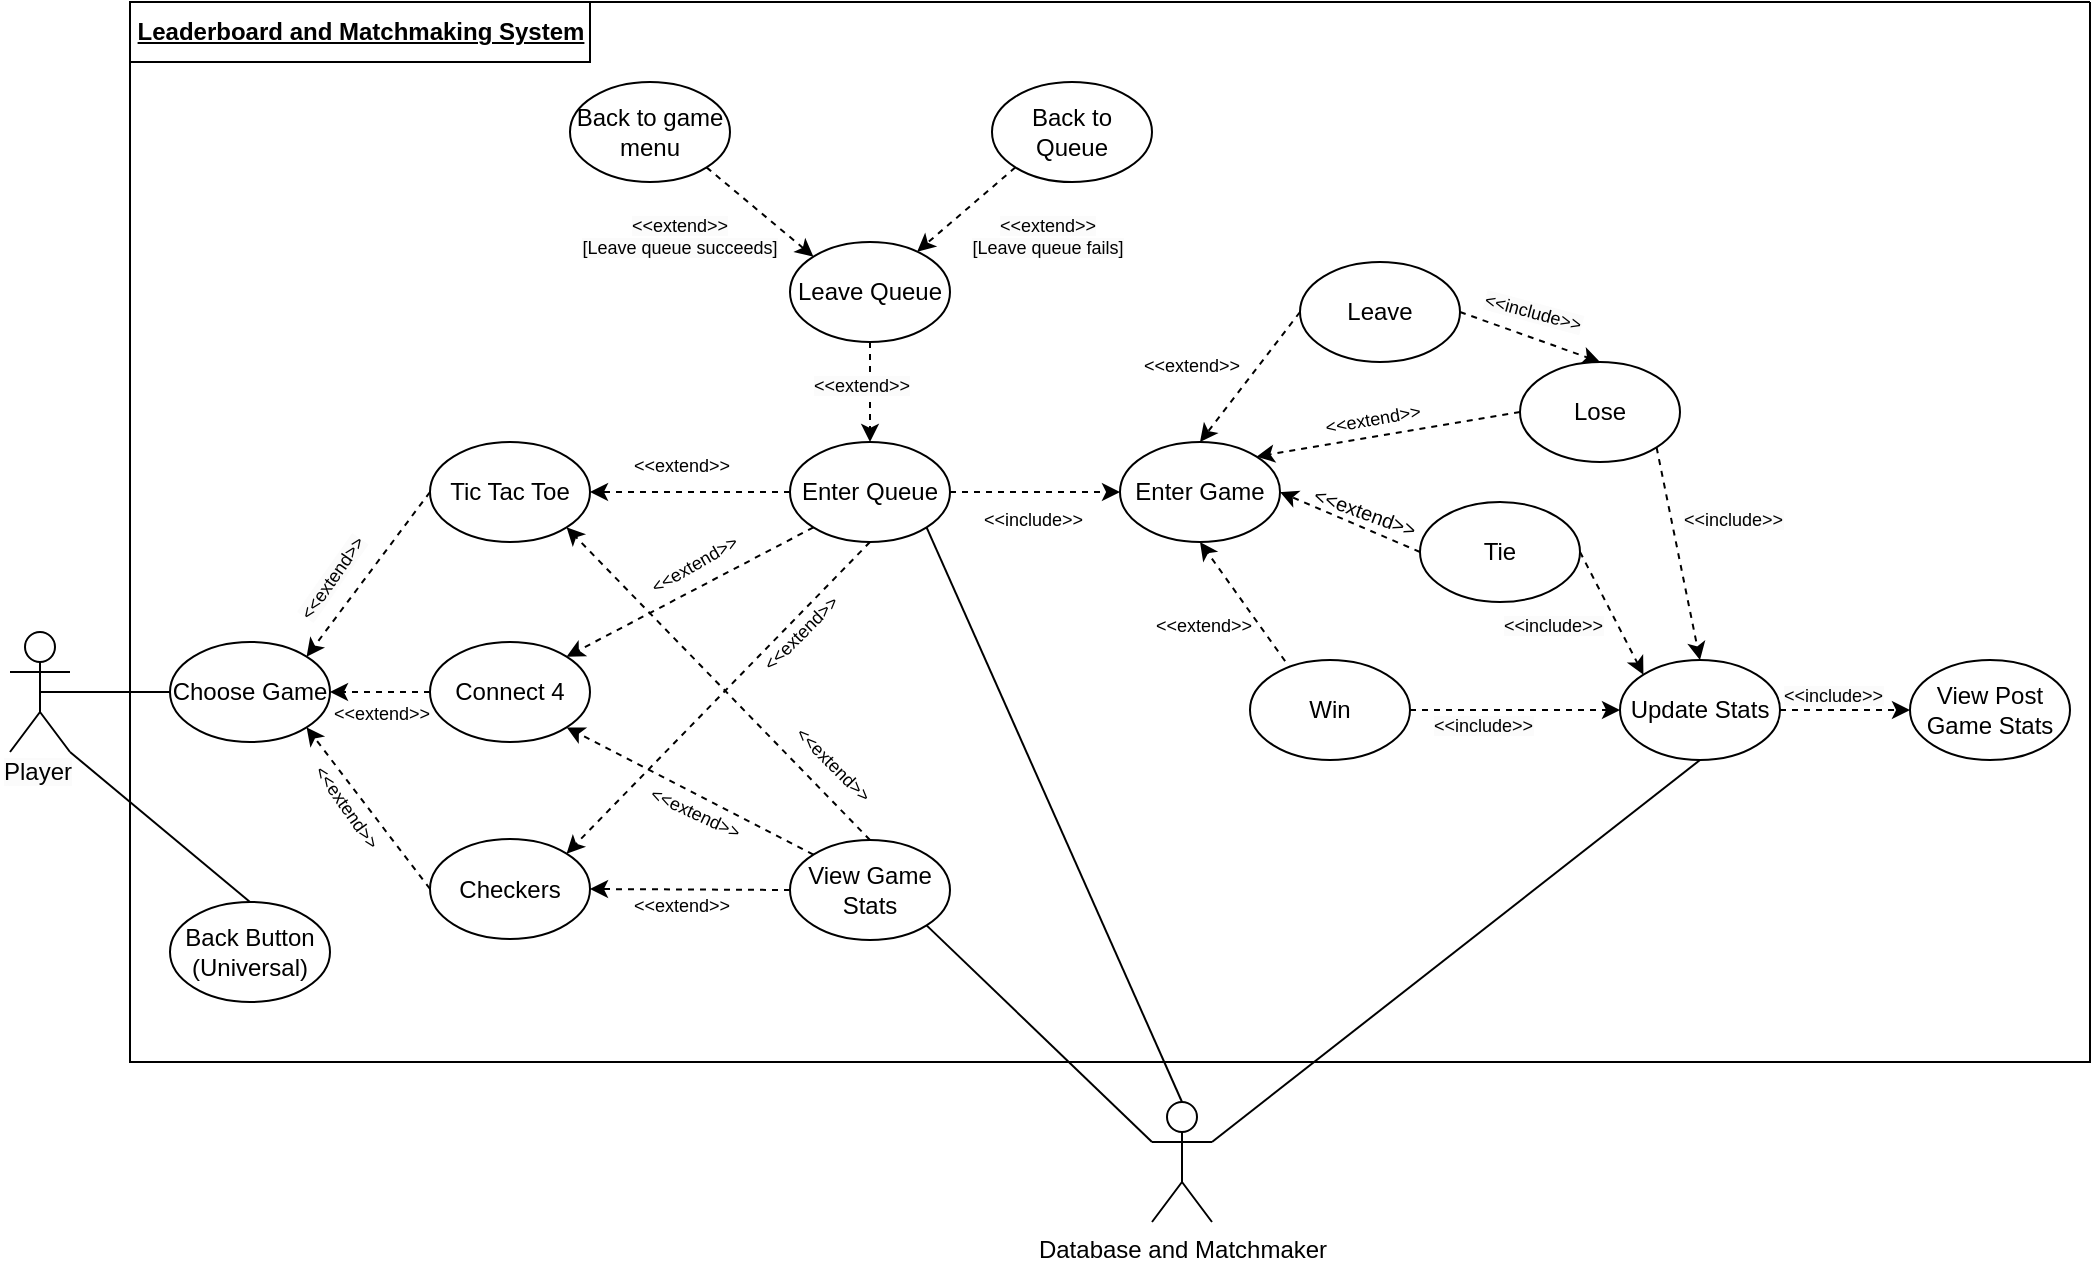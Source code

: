 <mxfile version="26.0.10">
  <diagram name="Page-1" id="ItNDwaIW9Iqw4yhohN9x">
    <mxGraphModel dx="1143" dy="632" grid="1" gridSize="10" guides="1" tooltips="1" connect="1" arrows="1" fold="1" page="1" pageScale="1" pageWidth="1169" pageHeight="827" math="0" shadow="0">
      <root>
        <mxCell id="0" />
        <mxCell id="1" parent="0" />
        <mxCell id="7UJeepGuIPIi78HgQo_c-58" style="edgeStyle=none;rounded=0;orthogonalLoop=1;jettySize=auto;html=1;entryX=0.5;entryY=0;entryDx=0;entryDy=0;endArrow=none;startFill=0;exitX=1;exitY=1;exitDx=0;exitDy=0;exitPerimeter=0;" edge="1" parent="1" source="7UJeepGuIPIi78HgQo_c-1" target="7UJeepGuIPIi78HgQo_c-11">
          <mxGeometry relative="1" as="geometry">
            <mxPoint x="66" y="430" as="sourcePoint" />
          </mxGeometry>
        </mxCell>
        <mxCell id="7UJeepGuIPIi78HgQo_c-59" style="edgeStyle=none;rounded=0;orthogonalLoop=1;jettySize=auto;html=1;exitX=0.5;exitY=0.5;exitDx=0;exitDy=0;exitPerimeter=0;entryX=0;entryY=0.5;entryDx=0;entryDy=0;endArrow=none;startFill=0;" edge="1" parent="1" source="7UJeepGuIPIi78HgQo_c-1" target="7UJeepGuIPIi78HgQo_c-2">
          <mxGeometry relative="1" as="geometry" />
        </mxCell>
        <mxCell id="7UJeepGuIPIi78HgQo_c-1" value="" style="shape=umlActor;verticalLabelPosition=bottom;verticalAlign=top;html=1;outlineConnect=0;" vertex="1" parent="1">
          <mxGeometry x="30" y="375" width="30" height="60" as="geometry" />
        </mxCell>
        <mxCell id="7UJeepGuIPIi78HgQo_c-60" style="edgeStyle=none;rounded=0;orthogonalLoop=1;jettySize=auto;html=1;exitX=0;exitY=0.5;exitDx=0;exitDy=0;entryX=1;entryY=0.5;entryDx=0;entryDy=0;dashed=1;" edge="1" parent="1" source="7UJeepGuIPIi78HgQo_c-8" target="7UJeepGuIPIi78HgQo_c-2">
          <mxGeometry relative="1" as="geometry" />
        </mxCell>
        <mxCell id="7UJeepGuIPIi78HgQo_c-61" style="edgeStyle=none;rounded=0;orthogonalLoop=1;jettySize=auto;html=1;exitX=0;exitY=0.5;exitDx=0;exitDy=0;entryX=1;entryY=0;entryDx=0;entryDy=0;dashed=1;" edge="1" parent="1" source="7UJeepGuIPIi78HgQo_c-7" target="7UJeepGuIPIi78HgQo_c-2">
          <mxGeometry relative="1" as="geometry" />
        </mxCell>
        <mxCell id="7UJeepGuIPIi78HgQo_c-62" style="edgeStyle=none;rounded=0;orthogonalLoop=1;jettySize=auto;html=1;exitX=0;exitY=0.5;exitDx=0;exitDy=0;entryX=1;entryY=1;entryDx=0;entryDy=0;dashed=1;" edge="1" parent="1" source="7UJeepGuIPIi78HgQo_c-9" target="7UJeepGuIPIi78HgQo_c-2">
          <mxGeometry relative="1" as="geometry" />
        </mxCell>
        <mxCell id="7UJeepGuIPIi78HgQo_c-2" value="Choose Game" style="ellipse;whiteSpace=wrap;html=1;" vertex="1" parent="1">
          <mxGeometry x="110" y="380" width="80" height="50" as="geometry" />
        </mxCell>
        <mxCell id="7UJeepGuIPIi78HgQo_c-48" style="edgeStyle=none;rounded=0;orthogonalLoop=1;jettySize=auto;html=1;exitX=0.5;exitY=0;exitDx=0;exitDy=0;entryX=1;entryY=1;entryDx=0;entryDy=0;dashed=1;" edge="1" parent="1" source="7UJeepGuIPIi78HgQo_c-12" target="7UJeepGuIPIi78HgQo_c-7">
          <mxGeometry relative="1" as="geometry" />
        </mxCell>
        <mxCell id="7UJeepGuIPIi78HgQo_c-49" style="edgeStyle=none;rounded=0;orthogonalLoop=1;jettySize=auto;html=1;exitX=0;exitY=0.5;exitDx=0;exitDy=0;entryX=1;entryY=0.5;entryDx=0;entryDy=0;dashed=1;" edge="1" parent="1" source="7UJeepGuIPIi78HgQo_c-10" target="7UJeepGuIPIi78HgQo_c-7">
          <mxGeometry relative="1" as="geometry" />
        </mxCell>
        <mxCell id="7UJeepGuIPIi78HgQo_c-7" value="Tic Tac Toe" style="ellipse;whiteSpace=wrap;html=1;" vertex="1" parent="1">
          <mxGeometry x="240" y="280" width="80" height="50" as="geometry" />
        </mxCell>
        <mxCell id="7UJeepGuIPIi78HgQo_c-47" style="edgeStyle=none;rounded=0;orthogonalLoop=1;jettySize=auto;html=1;exitX=0;exitY=0;exitDx=0;exitDy=0;entryX=1;entryY=1;entryDx=0;entryDy=0;dashed=1;" edge="1" parent="1" source="7UJeepGuIPIi78HgQo_c-12" target="7UJeepGuIPIi78HgQo_c-8">
          <mxGeometry relative="1" as="geometry">
            <mxPoint x="420" y="480" as="sourcePoint" />
          </mxGeometry>
        </mxCell>
        <mxCell id="7UJeepGuIPIi78HgQo_c-50" style="edgeStyle=none;rounded=0;orthogonalLoop=1;jettySize=auto;html=1;exitX=0;exitY=1;exitDx=0;exitDy=0;dashed=1;entryX=1;entryY=0;entryDx=0;entryDy=0;" edge="1" parent="1" source="7UJeepGuIPIi78HgQo_c-10" target="7UJeepGuIPIi78HgQo_c-8">
          <mxGeometry relative="1" as="geometry">
            <mxPoint x="320" y="405" as="targetPoint" />
          </mxGeometry>
        </mxCell>
        <mxCell id="7UJeepGuIPIi78HgQo_c-8" value="Connect 4" style="ellipse;whiteSpace=wrap;html=1;" vertex="1" parent="1">
          <mxGeometry x="240" y="380" width="80" height="50" as="geometry" />
        </mxCell>
        <mxCell id="7UJeepGuIPIi78HgQo_c-46" style="edgeStyle=none;rounded=0;orthogonalLoop=1;jettySize=auto;html=1;exitX=0;exitY=0.5;exitDx=0;exitDy=0;entryX=1;entryY=0.5;entryDx=0;entryDy=0;dashed=1;labelBackgroundColor=default;" edge="1" parent="1" source="7UJeepGuIPIi78HgQo_c-12" target="7UJeepGuIPIi78HgQo_c-9">
          <mxGeometry relative="1" as="geometry" />
        </mxCell>
        <mxCell id="7UJeepGuIPIi78HgQo_c-51" style="edgeStyle=none;rounded=0;orthogonalLoop=1;jettySize=auto;html=1;exitX=0.5;exitY=1;exitDx=0;exitDy=0;entryX=1;entryY=0;entryDx=0;entryDy=0;dashed=1;" edge="1" parent="1" source="7UJeepGuIPIi78HgQo_c-10" target="7UJeepGuIPIi78HgQo_c-9">
          <mxGeometry relative="1" as="geometry" />
        </mxCell>
        <mxCell id="7UJeepGuIPIi78HgQo_c-9" value="Checkers" style="ellipse;whiteSpace=wrap;html=1;" vertex="1" parent="1">
          <mxGeometry x="240" y="478.5" width="80" height="50" as="geometry" />
        </mxCell>
        <mxCell id="7UJeepGuIPIi78HgQo_c-52" style="edgeStyle=none;rounded=0;orthogonalLoop=1;jettySize=auto;html=1;exitX=1;exitY=0.5;exitDx=0;exitDy=0;entryX=0;entryY=0.5;entryDx=0;entryDy=0;dashed=1;" edge="1" parent="1" source="7UJeepGuIPIi78HgQo_c-10" target="7UJeepGuIPIi78HgQo_c-20">
          <mxGeometry relative="1" as="geometry" />
        </mxCell>
        <mxCell id="7UJeepGuIPIi78HgQo_c-53" style="edgeStyle=none;rounded=0;orthogonalLoop=1;jettySize=auto;html=1;exitX=0.5;exitY=1;exitDx=0;exitDy=0;entryX=0.5;entryY=0;entryDx=0;entryDy=0;dashed=1;" edge="1" parent="1" source="7UJeepGuIPIi78HgQo_c-14" target="7UJeepGuIPIi78HgQo_c-10">
          <mxGeometry relative="1" as="geometry" />
        </mxCell>
        <mxCell id="7UJeepGuIPIi78HgQo_c-10" value="Enter Queue" style="ellipse;whiteSpace=wrap;html=1;" vertex="1" parent="1">
          <mxGeometry x="420" y="280" width="80" height="50" as="geometry" />
        </mxCell>
        <mxCell id="7UJeepGuIPIi78HgQo_c-12" value="View Game Stats" style="ellipse;whiteSpace=wrap;html=1;" vertex="1" parent="1">
          <mxGeometry x="420" y="479" width="80" height="50" as="geometry" />
        </mxCell>
        <mxCell id="7UJeepGuIPIi78HgQo_c-13" style="edgeStyle=orthogonalEdgeStyle;rounded=0;orthogonalLoop=1;jettySize=auto;html=1;exitX=0.5;exitY=1;exitDx=0;exitDy=0;" edge="1" parent="1" source="7UJeepGuIPIi78HgQo_c-10" target="7UJeepGuIPIi78HgQo_c-10">
          <mxGeometry relative="1" as="geometry" />
        </mxCell>
        <mxCell id="7UJeepGuIPIi78HgQo_c-54" style="edgeStyle=none;rounded=0;orthogonalLoop=1;jettySize=auto;html=1;exitX=1;exitY=1;exitDx=0;exitDy=0;entryX=0;entryY=0;entryDx=0;entryDy=0;dashed=1;" edge="1" parent="1" source="7UJeepGuIPIi78HgQo_c-17" target="7UJeepGuIPIi78HgQo_c-14">
          <mxGeometry relative="1" as="geometry">
            <mxPoint x="340" y="160" as="sourcePoint" />
          </mxGeometry>
        </mxCell>
        <mxCell id="7UJeepGuIPIi78HgQo_c-55" style="edgeStyle=none;rounded=0;orthogonalLoop=1;jettySize=auto;html=1;exitX=0;exitY=1;exitDx=0;exitDy=0;dashed=1;" edge="1" parent="1" source="7UJeepGuIPIi78HgQo_c-18" target="7UJeepGuIPIi78HgQo_c-14">
          <mxGeometry relative="1" as="geometry">
            <mxPoint x="570" y="160" as="sourcePoint" />
          </mxGeometry>
        </mxCell>
        <mxCell id="7UJeepGuIPIi78HgQo_c-14" value="Leave Queue" style="ellipse;whiteSpace=wrap;html=1;" vertex="1" parent="1">
          <mxGeometry x="420" y="180" width="80" height="50" as="geometry" />
        </mxCell>
        <mxCell id="7UJeepGuIPIi78HgQo_c-17" value="Back to game menu" style="ellipse;whiteSpace=wrap;html=1;" vertex="1" parent="1">
          <mxGeometry x="310" y="100" width="80" height="50" as="geometry" />
        </mxCell>
        <mxCell id="7UJeepGuIPIi78HgQo_c-18" value="Back to Queue" style="ellipse;whiteSpace=wrap;html=1;" vertex="1" parent="1">
          <mxGeometry x="521" y="100" width="80" height="50" as="geometry" />
        </mxCell>
        <mxCell id="7UJeepGuIPIi78HgQo_c-45" style="edgeStyle=none;rounded=0;orthogonalLoop=1;jettySize=auto;html=1;exitX=1;exitY=0.5;exitDx=0;exitDy=0;entryX=0.5;entryY=0;entryDx=0;entryDy=0;dashed=1;" edge="1" parent="1" source="7UJeepGuIPIi78HgQo_c-19" target="7UJeepGuIPIi78HgQo_c-25">
          <mxGeometry relative="1" as="geometry" />
        </mxCell>
        <mxCell id="7UJeepGuIPIi78HgQo_c-19" value="Leave" style="ellipse;whiteSpace=wrap;html=1;" vertex="1" parent="1">
          <mxGeometry x="675" y="190" width="80" height="50" as="geometry" />
        </mxCell>
        <mxCell id="7UJeepGuIPIi78HgQo_c-41" style="edgeStyle=none;rounded=0;orthogonalLoop=1;jettySize=auto;html=1;exitX=0;exitY=0.5;exitDx=0;exitDy=0;entryX=0.5;entryY=0;entryDx=0;entryDy=0;dashed=1;" edge="1" parent="1" source="7UJeepGuIPIi78HgQo_c-19" target="7UJeepGuIPIi78HgQo_c-20">
          <mxGeometry relative="1" as="geometry" />
        </mxCell>
        <mxCell id="7UJeepGuIPIi78HgQo_c-43" style="edgeStyle=none;rounded=0;orthogonalLoop=1;jettySize=auto;html=1;exitX=0;exitY=0.5;exitDx=0;exitDy=0;entryX=1;entryY=0.5;entryDx=0;entryDy=0;dashed=1;" edge="1" parent="1" source="7UJeepGuIPIi78HgQo_c-24" target="7UJeepGuIPIi78HgQo_c-20">
          <mxGeometry relative="1" as="geometry" />
        </mxCell>
        <mxCell id="7UJeepGuIPIi78HgQo_c-44" style="edgeStyle=none;rounded=0;orthogonalLoop=1;jettySize=auto;html=1;exitX=0;exitY=0.5;exitDx=0;exitDy=0;entryX=0.5;entryY=1;entryDx=0;entryDy=0;dashed=1;" edge="1" parent="1" target="7UJeepGuIPIi78HgQo_c-20">
          <mxGeometry relative="1" as="geometry">
            <mxPoint x="685" y="414" as="sourcePoint" />
          </mxGeometry>
        </mxCell>
        <mxCell id="7UJeepGuIPIi78HgQo_c-90" style="edgeStyle=none;rounded=0;orthogonalLoop=1;jettySize=auto;html=1;exitX=0;exitY=0.5;exitDx=0;exitDy=0;entryX=1;entryY=0;entryDx=0;entryDy=0;dashed=1;" edge="1" parent="1" source="7UJeepGuIPIi78HgQo_c-25" target="7UJeepGuIPIi78HgQo_c-20">
          <mxGeometry relative="1" as="geometry" />
        </mxCell>
        <mxCell id="7UJeepGuIPIi78HgQo_c-20" value="Enter Game" style="ellipse;whiteSpace=wrap;html=1;" vertex="1" parent="1">
          <mxGeometry x="585" y="280" width="80" height="50" as="geometry" />
        </mxCell>
        <mxCell id="7UJeepGuIPIi78HgQo_c-34" style="rounded=0;orthogonalLoop=1;jettySize=auto;html=1;exitX=1;exitY=0.5;exitDx=0;exitDy=0;entryX=0;entryY=0.5;entryDx=0;entryDy=0;dashed=1;" edge="1" parent="1" source="7UJeepGuIPIi78HgQo_c-21" target="7UJeepGuIPIi78HgQo_c-27">
          <mxGeometry relative="1" as="geometry">
            <mxPoint x="765" y="414" as="sourcePoint" />
          </mxGeometry>
        </mxCell>
        <mxCell id="7UJeepGuIPIi78HgQo_c-21" value="Win" style="ellipse;whiteSpace=wrap;html=1;" vertex="1" parent="1">
          <mxGeometry x="650" y="389" width="80" height="50" as="geometry" />
        </mxCell>
        <mxCell id="7UJeepGuIPIi78HgQo_c-33" style="rounded=0;orthogonalLoop=1;jettySize=auto;html=1;exitX=1;exitY=0.5;exitDx=0;exitDy=0;entryX=0;entryY=0;entryDx=0;entryDy=0;dashed=1;" edge="1" parent="1" source="7UJeepGuIPIi78HgQo_c-24" target="7UJeepGuIPIi78HgQo_c-27">
          <mxGeometry relative="1" as="geometry" />
        </mxCell>
        <mxCell id="7UJeepGuIPIi78HgQo_c-24" value="Tie" style="ellipse;whiteSpace=wrap;html=1;" vertex="1" parent="1">
          <mxGeometry x="735" y="310" width="80" height="50" as="geometry" />
        </mxCell>
        <mxCell id="7UJeepGuIPIi78HgQo_c-32" style="rounded=0;orthogonalLoop=1;jettySize=auto;html=1;exitX=1;exitY=1;exitDx=0;exitDy=0;entryX=0.5;entryY=0;entryDx=0;entryDy=0;dashed=1;" edge="1" parent="1" source="7UJeepGuIPIi78HgQo_c-25" target="7UJeepGuIPIi78HgQo_c-27">
          <mxGeometry relative="1" as="geometry" />
        </mxCell>
        <mxCell id="7UJeepGuIPIi78HgQo_c-25" value="Lose" style="ellipse;whiteSpace=wrap;html=1;" vertex="1" parent="1">
          <mxGeometry x="785" y="240" width="80" height="50" as="geometry" />
        </mxCell>
        <mxCell id="7UJeepGuIPIi78HgQo_c-40" style="edgeStyle=none;rounded=0;orthogonalLoop=1;jettySize=auto;html=1;exitX=1;exitY=0.5;exitDx=0;exitDy=0;entryX=0;entryY=0.5;entryDx=0;entryDy=0;dashed=1;" edge="1" parent="1" source="7UJeepGuIPIi78HgQo_c-27" target="7UJeepGuIPIi78HgQo_c-28">
          <mxGeometry relative="1" as="geometry" />
        </mxCell>
        <mxCell id="7UJeepGuIPIi78HgQo_c-27" value="Update Stats" style="ellipse;whiteSpace=wrap;html=1;" vertex="1" parent="1">
          <mxGeometry x="835" y="389" width="80" height="50" as="geometry" />
        </mxCell>
        <mxCell id="7UJeepGuIPIi78HgQo_c-28" value="View Post Game Stats" style="ellipse;whiteSpace=wrap;html=1;" vertex="1" parent="1">
          <mxGeometry x="980" y="389" width="80" height="50" as="geometry" />
        </mxCell>
        <mxCell id="7UJeepGuIPIi78HgQo_c-37" style="rounded=0;orthogonalLoop=1;jettySize=auto;html=1;exitX=0;exitY=0.333;exitDx=0;exitDy=0;exitPerimeter=0;entryX=1;entryY=1;entryDx=0;entryDy=0;endArrow=none;startFill=0;" edge="1" parent="1" source="7UJeepGuIPIi78HgQo_c-36" target="7UJeepGuIPIi78HgQo_c-12">
          <mxGeometry relative="1" as="geometry" />
        </mxCell>
        <mxCell id="7UJeepGuIPIi78HgQo_c-38" style="edgeStyle=none;rounded=0;orthogonalLoop=1;jettySize=auto;html=1;exitX=0.5;exitY=0;exitDx=0;exitDy=0;exitPerimeter=0;entryX=1;entryY=1;entryDx=0;entryDy=0;endArrow=none;startFill=0;" edge="1" parent="1" source="7UJeepGuIPIi78HgQo_c-36" target="7UJeepGuIPIi78HgQo_c-10">
          <mxGeometry relative="1" as="geometry" />
        </mxCell>
        <mxCell id="7UJeepGuIPIi78HgQo_c-39" style="edgeStyle=none;rounded=0;orthogonalLoop=1;jettySize=auto;html=1;exitX=1;exitY=0.333;exitDx=0;exitDy=0;exitPerimeter=0;entryX=0.5;entryY=1;entryDx=0;entryDy=0;endArrow=none;startFill=0;" edge="1" parent="1" source="7UJeepGuIPIi78HgQo_c-36" target="7UJeepGuIPIi78HgQo_c-27">
          <mxGeometry relative="1" as="geometry" />
        </mxCell>
        <mxCell id="7UJeepGuIPIi78HgQo_c-36" value="Database and Matchmaker" style="shape=umlActor;verticalLabelPosition=bottom;verticalAlign=top;html=1;outlineConnect=0;" vertex="1" parent="1">
          <mxGeometry x="601" y="610" width="30" height="60" as="geometry" />
        </mxCell>
        <mxCell id="7UJeepGuIPIi78HgQo_c-63" value="&lt;span style=&quot;color: rgb(0, 0, 0); font-family: Helvetica; font-size: 12px; font-style: normal; font-variant-ligatures: normal; font-variant-caps: normal; font-weight: 400; letter-spacing: normal; orphans: 2; text-align: center; text-indent: 0px; text-transform: none; widows: 2; word-spacing: 0px; -webkit-text-stroke-width: 0px; white-space: nowrap; background-color: rgb(251, 251, 251); text-decoration-thickness: initial; text-decoration-style: initial; text-decoration-color: initial; display: inline !important; float: none;&quot;&gt;Player&lt;/span&gt;" style="text;whiteSpace=wrap;html=1;" vertex="1" parent="1">
          <mxGeometry x="25" y="431" width="40" height="20" as="geometry" />
        </mxCell>
        <mxCell id="7UJeepGuIPIi78HgQo_c-69" value="&lt;span style=&quot;color: rgb(0, 0, 0); font-family: Helvetica; font-style: normal; font-variant-ligatures: normal; font-variant-caps: normal; font-weight: 400; letter-spacing: normal; orphans: 2; text-align: center; text-indent: 0px; text-transform: none; widows: 2; word-spacing: 0px; -webkit-text-stroke-width: 0px; white-space: nowrap; background-color: rgb(251, 251, 251); text-decoration-thickness: initial; text-decoration-style: initial; text-decoration-color: initial; float: none; display: inline !important;&quot;&gt;&lt;font&gt;&amp;lt;&amp;lt;extend&lt;/font&gt;&lt;/span&gt;&lt;span style=&quot;background-color: light-dark(rgb(251, 251, 251), rgb(21, 21, 21)); color: light-dark(rgb(0, 0, 0), rgb(237, 237, 237)); text-align: center; text-wrap-mode: nowrap;&quot;&gt;&amp;gt;&amp;gt;&lt;/span&gt;" style="text;whiteSpace=wrap;html=1;rotation=-55;fontSize=9;" vertex="1" parent="1">
          <mxGeometry x="160" y="330" width="70" height="20" as="geometry" />
        </mxCell>
        <mxCell id="7UJeepGuIPIi78HgQo_c-70" value="&lt;span style=&quot;color: rgb(0, 0, 0); font-family: Helvetica; font-style: normal; font-variant-ligatures: normal; font-variant-caps: normal; font-weight: 400; letter-spacing: normal; orphans: 2; text-align: center; text-indent: 0px; text-transform: none; widows: 2; word-spacing: 0px; -webkit-text-stroke-width: 0px; white-space: nowrap; text-decoration-thickness: initial; text-decoration-style: initial; text-decoration-color: initial; float: none; display: inline !important;&quot;&gt;&lt;font&gt;&amp;lt;&amp;lt;extend&lt;/font&gt;&lt;/span&gt;&lt;span style=&quot;color: light-dark(rgb(0, 0, 0), rgb(237, 237, 237)); text-align: center; text-wrap-mode: nowrap;&quot;&gt;&amp;gt;&amp;gt;&lt;/span&gt;" style="text;whiteSpace=wrap;html=1;rotation=0;labelBackgroundColor=none;fontSize=9;" vertex="1" parent="1">
          <mxGeometry x="190" y="404" width="70" height="20" as="geometry" />
        </mxCell>
        <mxCell id="7UJeepGuIPIi78HgQo_c-71" value="&lt;span style=&quot;color: rgb(0, 0, 0); font-family: Helvetica; font-style: normal; font-variant-ligatures: normal; font-variant-caps: normal; font-weight: 400; letter-spacing: normal; orphans: 2; text-align: center; text-indent: 0px; text-transform: none; widows: 2; word-spacing: 0px; -webkit-text-stroke-width: 0px; white-space: nowrap; text-decoration-thickness: initial; text-decoration-style: initial; text-decoration-color: initial; float: none; display: inline !important;&quot;&gt;&lt;font&gt;&amp;lt;&amp;lt;extend&lt;/font&gt;&lt;/span&gt;&lt;span style=&quot;color: light-dark(rgb(0, 0, 0), rgb(237, 237, 237)); text-align: center; text-wrap-mode: nowrap;&quot;&gt;&amp;gt;&amp;gt;&lt;/span&gt;" style="text;whiteSpace=wrap;html=1;rotation=55;labelBackgroundColor=none;fontSize=9;" vertex="1" parent="1">
          <mxGeometry x="170" y="458.5" width="70" height="20" as="geometry" />
        </mxCell>
        <mxCell id="7UJeepGuIPIi78HgQo_c-72" value="&lt;span style=&quot;color: rgb(0, 0, 0); font-family: Helvetica; font-style: normal; font-variant-ligatures: normal; font-variant-caps: normal; font-weight: 400; letter-spacing: normal; orphans: 2; text-align: center; text-indent: 0px; text-transform: none; widows: 2; word-spacing: 0px; -webkit-text-stroke-width: 0px; white-space: nowrap; text-decoration-thickness: initial; text-decoration-style: initial; text-decoration-color: initial; float: none; display: inline !important;&quot;&gt;&lt;font&gt;&amp;lt;&amp;lt;extend&lt;/font&gt;&lt;/span&gt;&lt;span style=&quot;color: light-dark(rgb(0, 0, 0), rgb(237, 237, 237)); text-align: center; text-wrap-mode: nowrap;&quot;&gt;&amp;gt;&amp;gt;&lt;/span&gt;" style="text;whiteSpace=wrap;html=1;rotation=0;labelBackgroundColor=none;fontSize=9;" vertex="1" parent="1">
          <mxGeometry x="340" y="500" width="70" height="4" as="geometry" />
        </mxCell>
        <mxCell id="7UJeepGuIPIi78HgQo_c-74" value="&lt;span style=&quot;color: rgb(0, 0, 0); font-family: Helvetica; font-style: normal; font-variant-ligatures: normal; font-variant-caps: normal; font-weight: 400; letter-spacing: normal; orphans: 2; text-align: center; text-indent: 0px; text-transform: none; widows: 2; word-spacing: 0px; -webkit-text-stroke-width: 0px; white-space: nowrap; text-decoration-thickness: initial; text-decoration-style: initial; text-decoration-color: initial; float: none; display: inline !important;&quot;&gt;&lt;font&gt;&amp;lt;&amp;lt;extend&lt;/font&gt;&lt;/span&gt;&lt;span style=&quot;color: light-dark(rgb(0, 0, 0), rgb(237, 237, 237)); text-align: center; text-wrap-mode: nowrap;&quot;&gt;&amp;gt;&amp;gt;&lt;/span&gt;" style="text;whiteSpace=wrap;html=1;rotation=0;labelBackgroundColor=none;fontSize=9;" vertex="1" parent="1">
          <mxGeometry x="340" y="280" width="70" height="4" as="geometry" />
        </mxCell>
        <mxCell id="7UJeepGuIPIi78HgQo_c-75" value="&lt;span style=&quot;color: rgb(0, 0, 0); font-family: Helvetica; font-style: normal; font-variant-ligatures: normal; font-variant-caps: normal; font-weight: 400; letter-spacing: normal; orphans: 2; text-align: center; text-indent: 0px; text-transform: none; widows: 2; word-spacing: 0px; -webkit-text-stroke-width: 0px; white-space: nowrap; text-decoration-thickness: initial; text-decoration-style: initial; text-decoration-color: initial; float: none; display: inline !important;&quot;&gt;&lt;font&gt;&amp;lt;&amp;lt;extend&lt;/font&gt;&lt;/span&gt;&lt;span style=&quot;color: light-dark(rgb(0, 0, 0), rgb(237, 237, 237)); text-align: center; text-wrap-mode: nowrap;&quot;&gt;&amp;gt;&amp;gt;&lt;/span&gt;" style="text;whiteSpace=wrap;html=1;rotation=45;labelBackgroundColor=none;fontSize=9;" vertex="1" parent="1">
          <mxGeometry x="420" y="439" width="70" height="4" as="geometry" />
        </mxCell>
        <mxCell id="7UJeepGuIPIi78HgQo_c-76" value="&lt;span style=&quot;color: rgb(0, 0, 0); font-family: Helvetica; font-style: normal; font-variant-ligatures: normal; font-variant-caps: normal; font-weight: 400; letter-spacing: normal; orphans: 2; text-align: center; text-indent: 0px; text-transform: none; widows: 2; word-spacing: 0px; -webkit-text-stroke-width: 0px; white-space: nowrap; text-decoration-thickness: initial; text-decoration-style: initial; text-decoration-color: initial; float: none; display: inline !important;&quot;&gt;&lt;font&gt;&amp;lt;&amp;lt;extend&lt;/font&gt;&lt;/span&gt;&lt;span style=&quot;color: light-dark(rgb(0, 0, 0), rgb(237, 237, 237)); text-align: center; text-wrap-mode: nowrap;&quot;&gt;&amp;gt;&amp;gt;&lt;/span&gt;" style="text;whiteSpace=wrap;html=1;rotation=-45;labelBackgroundColor=none;fontSize=9;" vertex="1" parent="1">
          <mxGeometry x="390" y="360" width="70" height="4" as="geometry" />
        </mxCell>
        <mxCell id="7UJeepGuIPIi78HgQo_c-77" value="&lt;span style=&quot;color: rgb(0, 0, 0); font-family: Helvetica; font-style: normal; font-variant-ligatures: normal; font-variant-caps: normal; font-weight: 400; letter-spacing: normal; orphans: 2; text-align: center; text-indent: 0px; text-transform: none; widows: 2; word-spacing: 0px; -webkit-text-stroke-width: 0px; white-space: nowrap; text-decoration-thickness: initial; text-decoration-style: initial; text-decoration-color: initial; float: none; display: inline !important;&quot;&gt;&lt;font&gt;&amp;lt;&amp;lt;extend&lt;/font&gt;&lt;/span&gt;&lt;span style=&quot;color: light-dark(rgb(0, 0, 0), rgb(237, 237, 237)); text-align: center; text-wrap-mode: nowrap;&quot;&gt;&amp;gt;&amp;gt;&lt;/span&gt;" style="text;whiteSpace=wrap;html=1;rotation=-30;labelBackgroundColor=none;fontSize=9;" vertex="1" parent="1">
          <mxGeometry x="340" y="326" width="70" height="4" as="geometry" />
        </mxCell>
        <mxCell id="7UJeepGuIPIi78HgQo_c-78" value="&lt;span style=&quot;color: rgb(0, 0, 0); font-family: Helvetica; font-style: normal; font-variant-ligatures: normal; font-variant-caps: normal; font-weight: 400; letter-spacing: normal; orphans: 2; text-align: center; text-indent: 0px; text-transform: none; widows: 2; word-spacing: 0px; -webkit-text-stroke-width: 0px; white-space: nowrap; text-decoration-thickness: initial; text-decoration-style: initial; text-decoration-color: initial; float: none; display: inline !important;&quot;&gt;&lt;font&gt;&amp;lt;&amp;lt;extend&lt;/font&gt;&lt;/span&gt;&lt;span style=&quot;color: light-dark(rgb(0, 0, 0), rgb(237, 237, 237)); text-align: center; text-wrap-mode: nowrap;&quot;&gt;&amp;gt;&amp;gt;&lt;/span&gt;" style="text;whiteSpace=wrap;html=1;rotation=25;labelBackgroundColor=none;fontSize=9;" vertex="1" parent="1">
          <mxGeometry x="350" y="458.5" width="70" height="4" as="geometry" />
        </mxCell>
        <mxCell id="7UJeepGuIPIi78HgQo_c-79" value="&lt;span style=&quot;color: rgb(0, 0, 0); font-family: Helvetica; font-style: normal; font-variant-ligatures: normal; font-variant-caps: normal; font-weight: 400; letter-spacing: normal; orphans: 2; text-align: center; text-indent: 0px; text-transform: none; widows: 2; word-spacing: 0px; -webkit-text-stroke-width: 0px; white-space: nowrap; background-color: rgb(251, 251, 251); text-decoration-thickness: initial; text-decoration-style: initial; text-decoration-color: initial; float: none; display: inline !important;&quot;&gt;&lt;font&gt;&amp;lt;&amp;lt;extend&lt;/font&gt;&lt;/span&gt;&lt;span style=&quot;background-color: light-dark(rgb(251, 251, 251), rgb(21, 21, 21)); color: light-dark(rgb(0, 0, 0), rgb(237, 237, 237)); text-align: center; text-wrap-mode: nowrap;&quot;&gt;&amp;gt;&amp;gt;&lt;/span&gt;" style="text;whiteSpace=wrap;html=1;fontSize=9;" vertex="1" parent="1">
          <mxGeometry x="430" y="240" width="70" height="20" as="geometry" />
        </mxCell>
        <mxCell id="7UJeepGuIPIi78HgQo_c-80" value="&lt;span style=&quot;color: rgb(0, 0, 0); font-family: Helvetica; font-style: normal; font-variant-ligatures: normal; font-variant-caps: normal; font-weight: 400; letter-spacing: normal; orphans: 2; text-indent: 0px; text-transform: none; widows: 2; word-spacing: 0px; -webkit-text-stroke-width: 0px; white-space: nowrap; background-color: rgb(251, 251, 251); text-decoration-thickness: initial; text-decoration-style: initial; text-decoration-color: initial; float: none; display: inline !important;&quot;&gt;&lt;font&gt;&amp;lt;&amp;lt;extend&amp;gt;&amp;gt;&lt;/font&gt;&lt;/span&gt;&lt;div&gt;&lt;div&gt;&lt;span style=&quot;color: rgb(0, 0, 0); font-family: Helvetica; font-style: normal; font-variant-ligatures: normal; font-variant-caps: normal; font-weight: 400; letter-spacing: normal; orphans: 2; text-indent: 0px; text-transform: none; widows: 2; word-spacing: 0px; -webkit-text-stroke-width: 0px; white-space: nowrap; background-color: rgb(251, 251, 251); text-decoration-thickness: initial; text-decoration-style: initial; text-decoration-color: initial; float: none; display: inline !important;&quot;&gt;&lt;font&gt;[Leave queue succeeds]&lt;/font&gt;&lt;/span&gt;&lt;/div&gt;&lt;/div&gt;" style="text;whiteSpace=wrap;html=1;align=center;fontSize=9;" vertex="1" parent="1">
          <mxGeometry x="330" y="160" width="70" height="20" as="geometry" />
        </mxCell>
        <mxCell id="7UJeepGuIPIi78HgQo_c-82" value="&lt;span style=&quot;color: rgb(0, 0, 0); font-family: Helvetica; font-style: normal; font-variant-ligatures: normal; font-variant-caps: normal; font-weight: 400; letter-spacing: normal; orphans: 2; text-indent: 0px; text-transform: none; widows: 2; word-spacing: 0px; -webkit-text-stroke-width: 0px; white-space: nowrap; background-color: rgb(251, 251, 251); text-decoration-thickness: initial; text-decoration-style: initial; text-decoration-color: initial; float: none; display: inline !important;&quot;&gt;&lt;font&gt;&amp;lt;&amp;lt;extend&amp;gt;&amp;gt;&lt;/font&gt;&lt;/span&gt;&lt;div&gt;&lt;div&gt;&lt;span style=&quot;color: rgb(0, 0, 0); font-family: Helvetica; font-style: normal; font-variant-ligatures: normal; font-variant-caps: normal; font-weight: 400; letter-spacing: normal; orphans: 2; text-indent: 0px; text-transform: none; widows: 2; word-spacing: 0px; -webkit-text-stroke-width: 0px; white-space: nowrap; background-color: rgb(251, 251, 251); text-decoration-thickness: initial; text-decoration-style: initial; text-decoration-color: initial; float: none; display: inline !important;&quot;&gt;&lt;font&gt;[Leave queue fails]&lt;/font&gt;&lt;/span&gt;&lt;/div&gt;&lt;/div&gt;" style="text;whiteSpace=wrap;html=1;align=center;fontSize=9;" vertex="1" parent="1">
          <mxGeometry x="514" y="160" width="70" height="20" as="geometry" />
        </mxCell>
        <mxCell id="7UJeepGuIPIi78HgQo_c-83" value="&lt;span style=&quot;color: rgb(0, 0, 0); font-family: Helvetica; font-style: normal; font-variant-ligatures: normal; font-variant-caps: normal; font-weight: 400; letter-spacing: normal; orphans: 2; text-align: center; text-indent: 0px; text-transform: none; widows: 2; word-spacing: 0px; -webkit-text-stroke-width: 0px; white-space: nowrap; background-color: rgb(251, 251, 251); text-decoration-thickness: initial; text-decoration-style: initial; text-decoration-color: initial; float: none; display: inline !important;&quot;&gt;&lt;font&gt;&amp;lt;&amp;lt;include&amp;gt;&amp;gt;&lt;/font&gt;&lt;/span&gt;" style="text;whiteSpace=wrap;html=1;rotation=15;fontSize=9;" vertex="1" parent="1">
          <mxGeometry x="765" y="205" width="70" height="20" as="geometry" />
        </mxCell>
        <mxCell id="7UJeepGuIPIi78HgQo_c-84" value="&lt;span style=&quot;color: rgb(0, 0, 0); font-family: Helvetica; font-style: normal; font-variant-ligatures: normal; font-variant-caps: normal; font-weight: 400; letter-spacing: normal; orphans: 2; text-align: center; text-indent: 0px; text-transform: none; widows: 2; word-spacing: 0px; -webkit-text-stroke-width: 0px; white-space: nowrap; text-decoration-thickness: initial; text-decoration-style: initial; text-decoration-color: initial; float: none; display: inline !important;&quot;&gt;&lt;font style=&quot;font-size: 10px;&quot;&gt;&amp;lt;&amp;lt;extend&amp;gt;&amp;gt;&lt;/font&gt;&lt;/span&gt;" style="text;whiteSpace=wrap;html=1;rotation=20;labelBackgroundColor=none;" vertex="1" parent="1">
          <mxGeometry x="680.43" y="303.14" width="69.14" height="15.15" as="geometry" />
        </mxCell>
        <mxCell id="7UJeepGuIPIi78HgQo_c-88" value="&lt;span style=&quot;color: rgb(0, 0, 0); font-family: Helvetica; font-style: normal; font-variant-ligatures: normal; font-variant-caps: normal; font-weight: 400; letter-spacing: normal; orphans: 2; text-align: center; text-indent: 0px; text-transform: none; widows: 2; word-spacing: 0px; -webkit-text-stroke-width: 0px; white-space: nowrap; text-decoration-thickness: initial; text-decoration-style: initial; text-decoration-color: initial; float: none; display: inline !important;&quot;&gt;&lt;font&gt;&amp;lt;&amp;lt;include&amp;gt;&amp;gt;&lt;/font&gt;&lt;/span&gt;" style="text;whiteSpace=wrap;html=1;rotation=0;labelBackgroundColor=none;fontSize=9;" vertex="1" parent="1">
          <mxGeometry x="515" y="306.71" width="70" height="8" as="geometry" />
        </mxCell>
        <mxCell id="7UJeepGuIPIi78HgQo_c-89" value="&lt;span style=&quot;color: rgb(0, 0, 0); font-family: Helvetica; font-style: normal; font-variant-ligatures: normal; font-variant-caps: normal; font-weight: 400; letter-spacing: normal; orphans: 2; text-align: center; text-indent: 0px; text-transform: none; widows: 2; word-spacing: 0px; -webkit-text-stroke-width: 0px; white-space: nowrap; text-decoration-thickness: initial; text-decoration-style: initial; text-decoration-color: initial; float: none; display: inline !important;&quot;&gt;&lt;font&gt;&amp;lt;&amp;lt;extend&amp;gt;&amp;gt;&lt;/font&gt;&lt;/span&gt;" style="text;whiteSpace=wrap;html=1;rotation=0;labelBackgroundColor=none;fontSize=9;" vertex="1" parent="1">
          <mxGeometry x="601" y="360" width="70" height="20" as="geometry" />
        </mxCell>
        <mxCell id="7UJeepGuIPIi78HgQo_c-94" style="edgeStyle=none;rounded=0;orthogonalLoop=1;jettySize=auto;html=1;exitX=0.25;exitY=1;exitDx=0;exitDy=0;" edge="1" parent="1" source="7UJeepGuIPIi78HgQo_c-84" target="7UJeepGuIPIi78HgQo_c-84">
          <mxGeometry relative="1" as="geometry" />
        </mxCell>
        <mxCell id="7UJeepGuIPIi78HgQo_c-95" value="&lt;span style=&quot;color: rgb(0, 0, 0); font-family: Helvetica; font-style: normal; font-variant-ligatures: normal; font-variant-caps: normal; font-weight: 400; letter-spacing: normal; orphans: 2; text-align: center; text-indent: 0px; text-transform: none; widows: 2; word-spacing: 0px; -webkit-text-stroke-width: 0px; white-space: nowrap; text-decoration-thickness: initial; text-decoration-style: initial; text-decoration-color: initial; float: none; display: inline !important;&quot;&gt;&lt;font&gt;&amp;lt;&amp;lt;extend&amp;gt;&amp;gt;&lt;/font&gt;&lt;/span&gt;" style="text;whiteSpace=wrap;html=1;rotation=-10;labelBackgroundColor=none;fontSize=9;" vertex="1" parent="1">
          <mxGeometry x="685" y="255" width="70" height="20" as="geometry" />
        </mxCell>
        <mxCell id="7UJeepGuIPIi78HgQo_c-96" value="&lt;span style=&quot;color: rgb(0, 0, 0); font-family: Helvetica; font-style: normal; font-variant-ligatures: normal; font-variant-caps: normal; font-weight: 400; letter-spacing: normal; orphans: 2; text-align: center; text-indent: 0px; text-transform: none; widows: 2; word-spacing: 0px; -webkit-text-stroke-width: 0px; white-space: nowrap; text-decoration-thickness: initial; text-decoration-style: initial; text-decoration-color: initial; float: none; display: inline !important;&quot;&gt;&lt;font&gt;&amp;lt;&amp;lt;extend&amp;gt;&amp;gt;&lt;/font&gt;&lt;/span&gt;" style="text;whiteSpace=wrap;html=1;rotation=0;labelBackgroundColor=none;fontSize=9;" vertex="1" parent="1">
          <mxGeometry x="595" y="230" width="70" height="20" as="geometry" />
        </mxCell>
        <mxCell id="7UJeepGuIPIi78HgQo_c-97" value="&lt;span style=&quot;color: rgb(0, 0, 0); font-family: Helvetica; font-style: normal; font-variant-ligatures: normal; font-variant-caps: normal; font-weight: 400; letter-spacing: normal; orphans: 2; text-align: center; text-indent: 0px; text-transform: none; widows: 2; word-spacing: 0px; -webkit-text-stroke-width: 0px; white-space: nowrap; background-color: rgb(251, 251, 251); text-decoration-thickness: initial; text-decoration-style: initial; text-decoration-color: initial; float: none; display: inline !important;&quot;&gt;&lt;font&gt;&amp;lt;&amp;lt;include&amp;gt;&amp;gt;&lt;/font&gt;&lt;/span&gt;" style="text;whiteSpace=wrap;html=1;rotation=0;fontSize=9;" vertex="1" parent="1">
          <mxGeometry x="865" y="306.71" width="70" height="20" as="geometry" />
        </mxCell>
        <mxCell id="7UJeepGuIPIi78HgQo_c-98" value="&lt;span style=&quot;color: rgb(0, 0, 0); font-family: Helvetica; font-style: normal; font-variant-ligatures: normal; font-variant-caps: normal; font-weight: 400; letter-spacing: normal; orphans: 2; text-align: center; text-indent: 0px; text-transform: none; widows: 2; word-spacing: 0px; -webkit-text-stroke-width: 0px; white-space: nowrap; background-color: rgb(251, 251, 251); text-decoration-thickness: initial; text-decoration-style: initial; text-decoration-color: initial; float: none; display: inline !important;&quot;&gt;&lt;font&gt;&amp;lt;&amp;lt;include&amp;gt;&amp;gt;&lt;/font&gt;&lt;/span&gt;" style="text;whiteSpace=wrap;html=1;rotation=0;fontSize=9;" vertex="1" parent="1">
          <mxGeometry x="775" y="360" width="70" height="20" as="geometry" />
        </mxCell>
        <mxCell id="7UJeepGuIPIi78HgQo_c-99" value="&lt;span style=&quot;color: rgb(0, 0, 0); font-family: Helvetica; font-style: normal; font-variant-ligatures: normal; font-variant-caps: normal; font-weight: 400; letter-spacing: normal; orphans: 2; text-align: center; text-indent: 0px; text-transform: none; widows: 2; word-spacing: 0px; -webkit-text-stroke-width: 0px; white-space: nowrap; background-color: rgb(251, 251, 251); text-decoration-thickness: initial; text-decoration-style: initial; text-decoration-color: initial; float: none; display: inline !important;&quot;&gt;&lt;font&gt;&amp;lt;&amp;lt;include&amp;gt;&amp;gt;&lt;/font&gt;&lt;/span&gt;" style="text;whiteSpace=wrap;html=1;rotation=0;fontSize=9;" vertex="1" parent="1">
          <mxGeometry x="740" y="410" width="70" height="20" as="geometry" />
        </mxCell>
        <mxCell id="7UJeepGuIPIi78HgQo_c-100" value="&lt;span style=&quot;color: rgb(0, 0, 0); font-family: Helvetica; font-style: normal; font-variant-ligatures: normal; font-variant-caps: normal; font-weight: 400; letter-spacing: normal; orphans: 2; text-align: center; text-indent: 0px; text-transform: none; widows: 2; word-spacing: 0px; -webkit-text-stroke-width: 0px; white-space: nowrap; background-color: rgb(251, 251, 251); text-decoration-thickness: initial; text-decoration-style: initial; text-decoration-color: initial; float: none; display: inline !important;&quot;&gt;&lt;font&gt;&amp;lt;&amp;lt;include&amp;gt;&amp;gt;&lt;/font&gt;&lt;/span&gt;" style="text;whiteSpace=wrap;html=1;rotation=0;fontSize=9;" vertex="1" parent="1">
          <mxGeometry x="915" y="395" width="70" height="20" as="geometry" />
        </mxCell>
        <mxCell id="7UJeepGuIPIi78HgQo_c-106" style="edgeStyle=none;rounded=0;orthogonalLoop=1;jettySize=auto;html=1;exitX=0.5;exitY=1;exitDx=0;exitDy=0;" edge="1" parent="1" source="7UJeepGuIPIi78HgQo_c-99" target="7UJeepGuIPIi78HgQo_c-99">
          <mxGeometry relative="1" as="geometry" />
        </mxCell>
        <mxCell id="7UJeepGuIPIi78HgQo_c-108" value="" style="swimlane;startSize=0;" vertex="1" parent="1">
          <mxGeometry x="90" y="60" width="980" height="530" as="geometry" />
        </mxCell>
        <mxCell id="7UJeepGuIPIi78HgQo_c-112" value="" style="rounded=0;whiteSpace=wrap;html=1;" vertex="1" parent="7UJeepGuIPIi78HgQo_c-108">
          <mxGeometry width="230" height="30" as="geometry" />
        </mxCell>
        <mxCell id="7UJeepGuIPIi78HgQo_c-111" value="&lt;b&gt;&lt;u&gt;Leaderboard and Matchmaking System&lt;/u&gt;&lt;/b&gt;" style="text;html=1;align=center;verticalAlign=middle;resizable=0;points=[];autosize=1;strokeColor=none;fillColor=none;" vertex="1" parent="7UJeepGuIPIi78HgQo_c-108">
          <mxGeometry x="-10" width="250" height="30" as="geometry" />
        </mxCell>
        <mxCell id="7UJeepGuIPIi78HgQo_c-11" value="Back Button (Universal)" style="ellipse;whiteSpace=wrap;html=1;" vertex="1" parent="7UJeepGuIPIi78HgQo_c-108">
          <mxGeometry x="20" y="450" width="80" height="50" as="geometry" />
        </mxCell>
      </root>
    </mxGraphModel>
  </diagram>
</mxfile>
